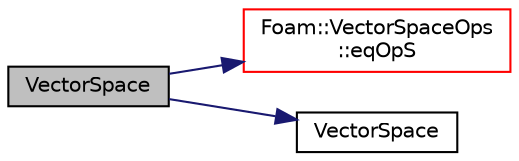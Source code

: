 digraph "VectorSpace"
{
  bgcolor="transparent";
  edge [fontname="Helvetica",fontsize="10",labelfontname="Helvetica",labelfontsize="10"];
  node [fontname="Helvetica",fontsize="10",shape=record];
  rankdir="LR";
  Node1 [label="VectorSpace",height=0.2,width=0.4,color="black", fillcolor="grey75", style="filled", fontcolor="black"];
  Node1 -> Node2 [color="midnightblue",fontsize="10",style="solid",fontname="Helvetica"];
  Node2 [label="Foam::VectorSpaceOps\l::eqOpS",height=0.2,width=0.4,color="red",URL="$a02808.html#a8191da7b64957447fee3f76fe0e0c77c"];
  Node1 -> Node3 [color="midnightblue",fontsize="10",style="solid",fontname="Helvetica"];
  Node3 [label="VectorSpace",height=0.2,width=0.4,color="black",URL="$a02807.html#a4b26dd3c6b85d4cef2a0d702bea1c3d4",tooltip="Construct null. "];
}
